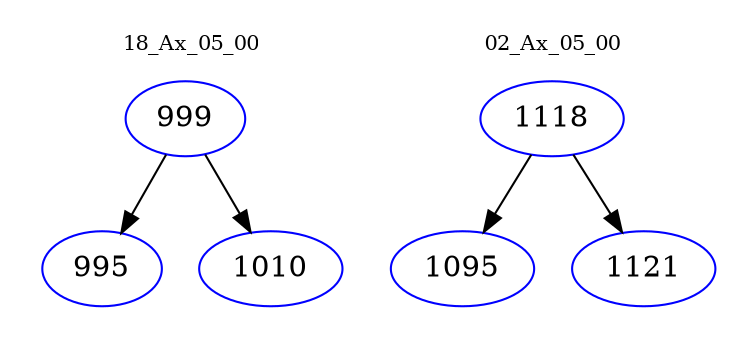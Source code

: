 digraph{
subgraph cluster_0 {
color = white
label = "18_Ax_05_00";
fontsize=10;
T0_999 [label="999", color="blue"]
T0_999 -> T0_995 [color="black"]
T0_995 [label="995", color="blue"]
T0_999 -> T0_1010 [color="black"]
T0_1010 [label="1010", color="blue"]
}
subgraph cluster_1 {
color = white
label = "02_Ax_05_00";
fontsize=10;
T1_1118 [label="1118", color="blue"]
T1_1118 -> T1_1095 [color="black"]
T1_1095 [label="1095", color="blue"]
T1_1118 -> T1_1121 [color="black"]
T1_1121 [label="1121", color="blue"]
}
}
